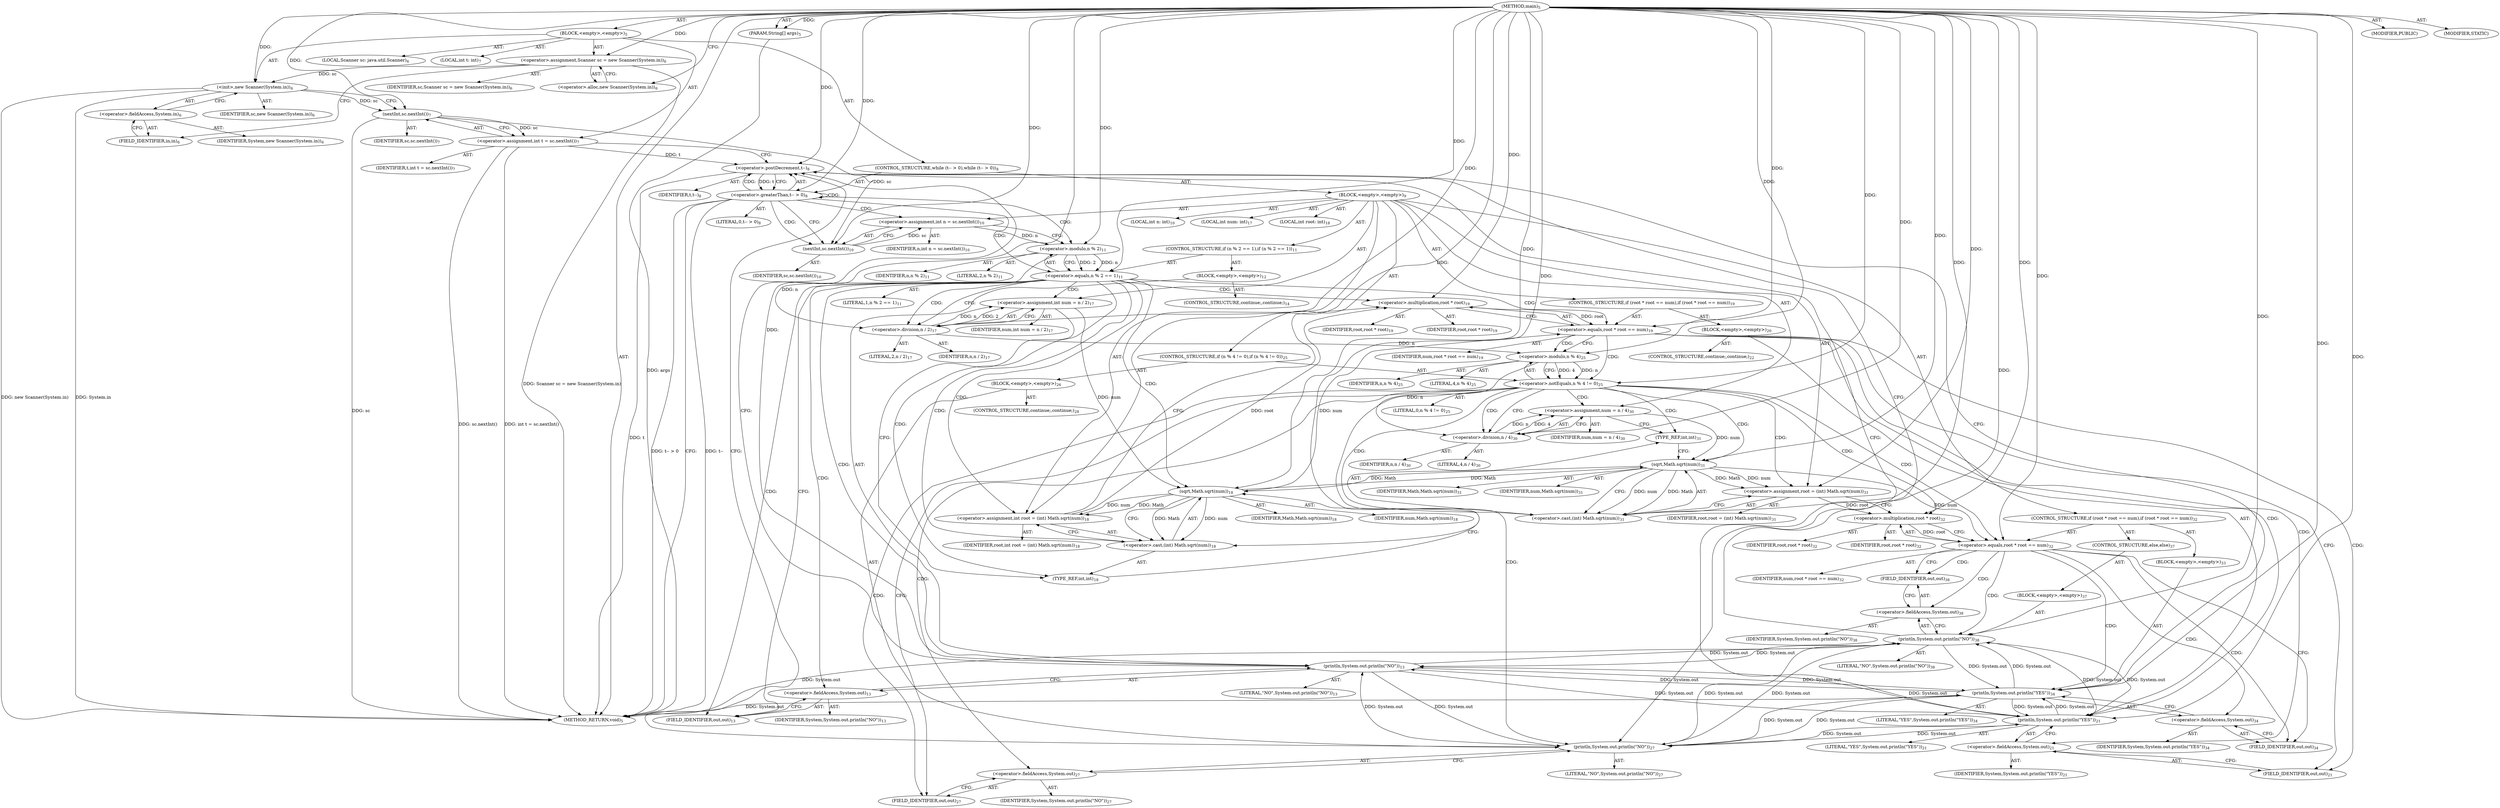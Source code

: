 digraph "main" {  
"19" [label = <(METHOD,main)<SUB>5</SUB>> ]
"20" [label = <(PARAM,String[] args)<SUB>5</SUB>> ]
"21" [label = <(BLOCK,&lt;empty&gt;,&lt;empty&gt;)<SUB>5</SUB>> ]
"4" [label = <(LOCAL,Scanner sc: java.util.Scanner)<SUB>6</SUB>> ]
"22" [label = <(&lt;operator&gt;.assignment,Scanner sc = new Scanner(System.in))<SUB>6</SUB>> ]
"23" [label = <(IDENTIFIER,sc,Scanner sc = new Scanner(System.in))<SUB>6</SUB>> ]
"24" [label = <(&lt;operator&gt;.alloc,new Scanner(System.in))<SUB>6</SUB>> ]
"25" [label = <(&lt;init&gt;,new Scanner(System.in))<SUB>6</SUB>> ]
"3" [label = <(IDENTIFIER,sc,new Scanner(System.in))<SUB>6</SUB>> ]
"26" [label = <(&lt;operator&gt;.fieldAccess,System.in)<SUB>6</SUB>> ]
"27" [label = <(IDENTIFIER,System,new Scanner(System.in))<SUB>6</SUB>> ]
"28" [label = <(FIELD_IDENTIFIER,in,in)<SUB>6</SUB>> ]
"29" [label = <(LOCAL,int t: int)<SUB>7</SUB>> ]
"30" [label = <(&lt;operator&gt;.assignment,int t = sc.nextInt())<SUB>7</SUB>> ]
"31" [label = <(IDENTIFIER,t,int t = sc.nextInt())<SUB>7</SUB>> ]
"32" [label = <(nextInt,sc.nextInt())<SUB>7</SUB>> ]
"33" [label = <(IDENTIFIER,sc,sc.nextInt())<SUB>7</SUB>> ]
"34" [label = <(CONTROL_STRUCTURE,while (t-- &gt; 0),while (t-- &gt; 0))<SUB>8</SUB>> ]
"35" [label = <(&lt;operator&gt;.greaterThan,t-- &gt; 0)<SUB>8</SUB>> ]
"36" [label = <(&lt;operator&gt;.postDecrement,t--)<SUB>8</SUB>> ]
"37" [label = <(IDENTIFIER,t,t--)<SUB>8</SUB>> ]
"38" [label = <(LITERAL,0,t-- &gt; 0)<SUB>8</SUB>> ]
"39" [label = <(BLOCK,&lt;empty&gt;,&lt;empty&gt;)<SUB>9</SUB>> ]
"40" [label = <(LOCAL,int n: int)<SUB>10</SUB>> ]
"41" [label = <(&lt;operator&gt;.assignment,int n = sc.nextInt())<SUB>10</SUB>> ]
"42" [label = <(IDENTIFIER,n,int n = sc.nextInt())<SUB>10</SUB>> ]
"43" [label = <(nextInt,sc.nextInt())<SUB>10</SUB>> ]
"44" [label = <(IDENTIFIER,sc,sc.nextInt())<SUB>10</SUB>> ]
"45" [label = <(CONTROL_STRUCTURE,if (n % 2 == 1),if (n % 2 == 1))<SUB>11</SUB>> ]
"46" [label = <(&lt;operator&gt;.equals,n % 2 == 1)<SUB>11</SUB>> ]
"47" [label = <(&lt;operator&gt;.modulo,n % 2)<SUB>11</SUB>> ]
"48" [label = <(IDENTIFIER,n,n % 2)<SUB>11</SUB>> ]
"49" [label = <(LITERAL,2,n % 2)<SUB>11</SUB>> ]
"50" [label = <(LITERAL,1,n % 2 == 1)<SUB>11</SUB>> ]
"51" [label = <(BLOCK,&lt;empty&gt;,&lt;empty&gt;)<SUB>12</SUB>> ]
"52" [label = <(println,System.out.println(&quot;NO&quot;))<SUB>13</SUB>> ]
"53" [label = <(&lt;operator&gt;.fieldAccess,System.out)<SUB>13</SUB>> ]
"54" [label = <(IDENTIFIER,System,System.out.println(&quot;NO&quot;))<SUB>13</SUB>> ]
"55" [label = <(FIELD_IDENTIFIER,out,out)<SUB>13</SUB>> ]
"56" [label = <(LITERAL,&quot;NO&quot;,System.out.println(&quot;NO&quot;))<SUB>13</SUB>> ]
"57" [label = <(CONTROL_STRUCTURE,continue;,continue;)<SUB>14</SUB>> ]
"58" [label = <(LOCAL,int num: int)<SUB>17</SUB>> ]
"59" [label = <(&lt;operator&gt;.assignment,int num = n / 2)<SUB>17</SUB>> ]
"60" [label = <(IDENTIFIER,num,int num = n / 2)<SUB>17</SUB>> ]
"61" [label = <(&lt;operator&gt;.division,n / 2)<SUB>17</SUB>> ]
"62" [label = <(IDENTIFIER,n,n / 2)<SUB>17</SUB>> ]
"63" [label = <(LITERAL,2,n / 2)<SUB>17</SUB>> ]
"64" [label = <(LOCAL,int root: int)<SUB>18</SUB>> ]
"65" [label = <(&lt;operator&gt;.assignment,int root = (int) Math.sqrt(num))<SUB>18</SUB>> ]
"66" [label = <(IDENTIFIER,root,int root = (int) Math.sqrt(num))<SUB>18</SUB>> ]
"67" [label = <(&lt;operator&gt;.cast,(int) Math.sqrt(num))<SUB>18</SUB>> ]
"68" [label = <(TYPE_REF,int,int)<SUB>18</SUB>> ]
"69" [label = <(sqrt,Math.sqrt(num))<SUB>18</SUB>> ]
"70" [label = <(IDENTIFIER,Math,Math.sqrt(num))<SUB>18</SUB>> ]
"71" [label = <(IDENTIFIER,num,Math.sqrt(num))<SUB>18</SUB>> ]
"72" [label = <(CONTROL_STRUCTURE,if (root * root == num),if (root * root == num))<SUB>19</SUB>> ]
"73" [label = <(&lt;operator&gt;.equals,root * root == num)<SUB>19</SUB>> ]
"74" [label = <(&lt;operator&gt;.multiplication,root * root)<SUB>19</SUB>> ]
"75" [label = <(IDENTIFIER,root,root * root)<SUB>19</SUB>> ]
"76" [label = <(IDENTIFIER,root,root * root)<SUB>19</SUB>> ]
"77" [label = <(IDENTIFIER,num,root * root == num)<SUB>19</SUB>> ]
"78" [label = <(BLOCK,&lt;empty&gt;,&lt;empty&gt;)<SUB>20</SUB>> ]
"79" [label = <(println,System.out.println(&quot;YES&quot;))<SUB>21</SUB>> ]
"80" [label = <(&lt;operator&gt;.fieldAccess,System.out)<SUB>21</SUB>> ]
"81" [label = <(IDENTIFIER,System,System.out.println(&quot;YES&quot;))<SUB>21</SUB>> ]
"82" [label = <(FIELD_IDENTIFIER,out,out)<SUB>21</SUB>> ]
"83" [label = <(LITERAL,&quot;YES&quot;,System.out.println(&quot;YES&quot;))<SUB>21</SUB>> ]
"84" [label = <(CONTROL_STRUCTURE,continue;,continue;)<SUB>22</SUB>> ]
"85" [label = <(CONTROL_STRUCTURE,if (n % 4 != 0),if (n % 4 != 0))<SUB>25</SUB>> ]
"86" [label = <(&lt;operator&gt;.notEquals,n % 4 != 0)<SUB>25</SUB>> ]
"87" [label = <(&lt;operator&gt;.modulo,n % 4)<SUB>25</SUB>> ]
"88" [label = <(IDENTIFIER,n,n % 4)<SUB>25</SUB>> ]
"89" [label = <(LITERAL,4,n % 4)<SUB>25</SUB>> ]
"90" [label = <(LITERAL,0,n % 4 != 0)<SUB>25</SUB>> ]
"91" [label = <(BLOCK,&lt;empty&gt;,&lt;empty&gt;)<SUB>26</SUB>> ]
"92" [label = <(println,System.out.println(&quot;NO&quot;))<SUB>27</SUB>> ]
"93" [label = <(&lt;operator&gt;.fieldAccess,System.out)<SUB>27</SUB>> ]
"94" [label = <(IDENTIFIER,System,System.out.println(&quot;NO&quot;))<SUB>27</SUB>> ]
"95" [label = <(FIELD_IDENTIFIER,out,out)<SUB>27</SUB>> ]
"96" [label = <(LITERAL,&quot;NO&quot;,System.out.println(&quot;NO&quot;))<SUB>27</SUB>> ]
"97" [label = <(CONTROL_STRUCTURE,continue;,continue;)<SUB>28</SUB>> ]
"98" [label = <(&lt;operator&gt;.assignment,num = n / 4)<SUB>30</SUB>> ]
"99" [label = <(IDENTIFIER,num,num = n / 4)<SUB>30</SUB>> ]
"100" [label = <(&lt;operator&gt;.division,n / 4)<SUB>30</SUB>> ]
"101" [label = <(IDENTIFIER,n,n / 4)<SUB>30</SUB>> ]
"102" [label = <(LITERAL,4,n / 4)<SUB>30</SUB>> ]
"103" [label = <(&lt;operator&gt;.assignment,root = (int) Math.sqrt(num))<SUB>31</SUB>> ]
"104" [label = <(IDENTIFIER,root,root = (int) Math.sqrt(num))<SUB>31</SUB>> ]
"105" [label = <(&lt;operator&gt;.cast,(int) Math.sqrt(num))<SUB>31</SUB>> ]
"106" [label = <(TYPE_REF,int,int)<SUB>31</SUB>> ]
"107" [label = <(sqrt,Math.sqrt(num))<SUB>31</SUB>> ]
"108" [label = <(IDENTIFIER,Math,Math.sqrt(num))<SUB>31</SUB>> ]
"109" [label = <(IDENTIFIER,num,Math.sqrt(num))<SUB>31</SUB>> ]
"110" [label = <(CONTROL_STRUCTURE,if (root * root == num),if (root * root == num))<SUB>32</SUB>> ]
"111" [label = <(&lt;operator&gt;.equals,root * root == num)<SUB>32</SUB>> ]
"112" [label = <(&lt;operator&gt;.multiplication,root * root)<SUB>32</SUB>> ]
"113" [label = <(IDENTIFIER,root,root * root)<SUB>32</SUB>> ]
"114" [label = <(IDENTIFIER,root,root * root)<SUB>32</SUB>> ]
"115" [label = <(IDENTIFIER,num,root * root == num)<SUB>32</SUB>> ]
"116" [label = <(BLOCK,&lt;empty&gt;,&lt;empty&gt;)<SUB>33</SUB>> ]
"117" [label = <(println,System.out.println(&quot;YES&quot;))<SUB>34</SUB>> ]
"118" [label = <(&lt;operator&gt;.fieldAccess,System.out)<SUB>34</SUB>> ]
"119" [label = <(IDENTIFIER,System,System.out.println(&quot;YES&quot;))<SUB>34</SUB>> ]
"120" [label = <(FIELD_IDENTIFIER,out,out)<SUB>34</SUB>> ]
"121" [label = <(LITERAL,&quot;YES&quot;,System.out.println(&quot;YES&quot;))<SUB>34</SUB>> ]
"122" [label = <(CONTROL_STRUCTURE,else,else)<SUB>37</SUB>> ]
"123" [label = <(BLOCK,&lt;empty&gt;,&lt;empty&gt;)<SUB>37</SUB>> ]
"124" [label = <(println,System.out.println(&quot;NO&quot;))<SUB>38</SUB>> ]
"125" [label = <(&lt;operator&gt;.fieldAccess,System.out)<SUB>38</SUB>> ]
"126" [label = <(IDENTIFIER,System,System.out.println(&quot;NO&quot;))<SUB>38</SUB>> ]
"127" [label = <(FIELD_IDENTIFIER,out,out)<SUB>38</SUB>> ]
"128" [label = <(LITERAL,&quot;NO&quot;,System.out.println(&quot;NO&quot;))<SUB>38</SUB>> ]
"129" [label = <(MODIFIER,PUBLIC)> ]
"130" [label = <(MODIFIER,STATIC)> ]
"131" [label = <(METHOD_RETURN,void)<SUB>5</SUB>> ]
  "19" -> "20"  [ label = "AST: "] 
  "19" -> "21"  [ label = "AST: "] 
  "19" -> "129"  [ label = "AST: "] 
  "19" -> "130"  [ label = "AST: "] 
  "19" -> "131"  [ label = "AST: "] 
  "21" -> "4"  [ label = "AST: "] 
  "21" -> "22"  [ label = "AST: "] 
  "21" -> "25"  [ label = "AST: "] 
  "21" -> "29"  [ label = "AST: "] 
  "21" -> "30"  [ label = "AST: "] 
  "21" -> "34"  [ label = "AST: "] 
  "22" -> "23"  [ label = "AST: "] 
  "22" -> "24"  [ label = "AST: "] 
  "25" -> "3"  [ label = "AST: "] 
  "25" -> "26"  [ label = "AST: "] 
  "26" -> "27"  [ label = "AST: "] 
  "26" -> "28"  [ label = "AST: "] 
  "30" -> "31"  [ label = "AST: "] 
  "30" -> "32"  [ label = "AST: "] 
  "32" -> "33"  [ label = "AST: "] 
  "34" -> "35"  [ label = "AST: "] 
  "34" -> "39"  [ label = "AST: "] 
  "35" -> "36"  [ label = "AST: "] 
  "35" -> "38"  [ label = "AST: "] 
  "36" -> "37"  [ label = "AST: "] 
  "39" -> "40"  [ label = "AST: "] 
  "39" -> "41"  [ label = "AST: "] 
  "39" -> "45"  [ label = "AST: "] 
  "39" -> "58"  [ label = "AST: "] 
  "39" -> "59"  [ label = "AST: "] 
  "39" -> "64"  [ label = "AST: "] 
  "39" -> "65"  [ label = "AST: "] 
  "39" -> "72"  [ label = "AST: "] 
  "39" -> "85"  [ label = "AST: "] 
  "39" -> "98"  [ label = "AST: "] 
  "39" -> "103"  [ label = "AST: "] 
  "39" -> "110"  [ label = "AST: "] 
  "41" -> "42"  [ label = "AST: "] 
  "41" -> "43"  [ label = "AST: "] 
  "43" -> "44"  [ label = "AST: "] 
  "45" -> "46"  [ label = "AST: "] 
  "45" -> "51"  [ label = "AST: "] 
  "46" -> "47"  [ label = "AST: "] 
  "46" -> "50"  [ label = "AST: "] 
  "47" -> "48"  [ label = "AST: "] 
  "47" -> "49"  [ label = "AST: "] 
  "51" -> "52"  [ label = "AST: "] 
  "51" -> "57"  [ label = "AST: "] 
  "52" -> "53"  [ label = "AST: "] 
  "52" -> "56"  [ label = "AST: "] 
  "53" -> "54"  [ label = "AST: "] 
  "53" -> "55"  [ label = "AST: "] 
  "59" -> "60"  [ label = "AST: "] 
  "59" -> "61"  [ label = "AST: "] 
  "61" -> "62"  [ label = "AST: "] 
  "61" -> "63"  [ label = "AST: "] 
  "65" -> "66"  [ label = "AST: "] 
  "65" -> "67"  [ label = "AST: "] 
  "67" -> "68"  [ label = "AST: "] 
  "67" -> "69"  [ label = "AST: "] 
  "69" -> "70"  [ label = "AST: "] 
  "69" -> "71"  [ label = "AST: "] 
  "72" -> "73"  [ label = "AST: "] 
  "72" -> "78"  [ label = "AST: "] 
  "73" -> "74"  [ label = "AST: "] 
  "73" -> "77"  [ label = "AST: "] 
  "74" -> "75"  [ label = "AST: "] 
  "74" -> "76"  [ label = "AST: "] 
  "78" -> "79"  [ label = "AST: "] 
  "78" -> "84"  [ label = "AST: "] 
  "79" -> "80"  [ label = "AST: "] 
  "79" -> "83"  [ label = "AST: "] 
  "80" -> "81"  [ label = "AST: "] 
  "80" -> "82"  [ label = "AST: "] 
  "85" -> "86"  [ label = "AST: "] 
  "85" -> "91"  [ label = "AST: "] 
  "86" -> "87"  [ label = "AST: "] 
  "86" -> "90"  [ label = "AST: "] 
  "87" -> "88"  [ label = "AST: "] 
  "87" -> "89"  [ label = "AST: "] 
  "91" -> "92"  [ label = "AST: "] 
  "91" -> "97"  [ label = "AST: "] 
  "92" -> "93"  [ label = "AST: "] 
  "92" -> "96"  [ label = "AST: "] 
  "93" -> "94"  [ label = "AST: "] 
  "93" -> "95"  [ label = "AST: "] 
  "98" -> "99"  [ label = "AST: "] 
  "98" -> "100"  [ label = "AST: "] 
  "100" -> "101"  [ label = "AST: "] 
  "100" -> "102"  [ label = "AST: "] 
  "103" -> "104"  [ label = "AST: "] 
  "103" -> "105"  [ label = "AST: "] 
  "105" -> "106"  [ label = "AST: "] 
  "105" -> "107"  [ label = "AST: "] 
  "107" -> "108"  [ label = "AST: "] 
  "107" -> "109"  [ label = "AST: "] 
  "110" -> "111"  [ label = "AST: "] 
  "110" -> "116"  [ label = "AST: "] 
  "110" -> "122"  [ label = "AST: "] 
  "111" -> "112"  [ label = "AST: "] 
  "111" -> "115"  [ label = "AST: "] 
  "112" -> "113"  [ label = "AST: "] 
  "112" -> "114"  [ label = "AST: "] 
  "116" -> "117"  [ label = "AST: "] 
  "117" -> "118"  [ label = "AST: "] 
  "117" -> "121"  [ label = "AST: "] 
  "118" -> "119"  [ label = "AST: "] 
  "118" -> "120"  [ label = "AST: "] 
  "122" -> "123"  [ label = "AST: "] 
  "123" -> "124"  [ label = "AST: "] 
  "124" -> "125"  [ label = "AST: "] 
  "124" -> "128"  [ label = "AST: "] 
  "125" -> "126"  [ label = "AST: "] 
  "125" -> "127"  [ label = "AST: "] 
  "22" -> "28"  [ label = "CFG: "] 
  "25" -> "32"  [ label = "CFG: "] 
  "30" -> "36"  [ label = "CFG: "] 
  "24" -> "22"  [ label = "CFG: "] 
  "26" -> "25"  [ label = "CFG: "] 
  "32" -> "30"  [ label = "CFG: "] 
  "35" -> "131"  [ label = "CFG: "] 
  "35" -> "43"  [ label = "CFG: "] 
  "28" -> "26"  [ label = "CFG: "] 
  "36" -> "35"  [ label = "CFG: "] 
  "41" -> "47"  [ label = "CFG: "] 
  "59" -> "68"  [ label = "CFG: "] 
  "65" -> "74"  [ label = "CFG: "] 
  "98" -> "106"  [ label = "CFG: "] 
  "103" -> "112"  [ label = "CFG: "] 
  "43" -> "41"  [ label = "CFG: "] 
  "46" -> "55"  [ label = "CFG: "] 
  "46" -> "61"  [ label = "CFG: "] 
  "61" -> "59"  [ label = "CFG: "] 
  "67" -> "65"  [ label = "CFG: "] 
  "73" -> "82"  [ label = "CFG: "] 
  "73" -> "87"  [ label = "CFG: "] 
  "86" -> "95"  [ label = "CFG: "] 
  "86" -> "100"  [ label = "CFG: "] 
  "100" -> "98"  [ label = "CFG: "] 
  "105" -> "103"  [ label = "CFG: "] 
  "111" -> "120"  [ label = "CFG: "] 
  "111" -> "127"  [ label = "CFG: "] 
  "47" -> "46"  [ label = "CFG: "] 
  "52" -> "36"  [ label = "CFG: "] 
  "68" -> "69"  [ label = "CFG: "] 
  "69" -> "67"  [ label = "CFG: "] 
  "74" -> "73"  [ label = "CFG: "] 
  "79" -> "36"  [ label = "CFG: "] 
  "87" -> "86"  [ label = "CFG: "] 
  "92" -> "36"  [ label = "CFG: "] 
  "106" -> "107"  [ label = "CFG: "] 
  "107" -> "105"  [ label = "CFG: "] 
  "112" -> "111"  [ label = "CFG: "] 
  "117" -> "36"  [ label = "CFG: "] 
  "53" -> "52"  [ label = "CFG: "] 
  "80" -> "79"  [ label = "CFG: "] 
  "93" -> "92"  [ label = "CFG: "] 
  "118" -> "117"  [ label = "CFG: "] 
  "124" -> "36"  [ label = "CFG: "] 
  "55" -> "53"  [ label = "CFG: "] 
  "82" -> "80"  [ label = "CFG: "] 
  "95" -> "93"  [ label = "CFG: "] 
  "120" -> "118"  [ label = "CFG: "] 
  "125" -> "124"  [ label = "CFG: "] 
  "127" -> "125"  [ label = "CFG: "] 
  "19" -> "24"  [ label = "CFG: "] 
  "20" -> "131"  [ label = "DDG: args"] 
  "22" -> "131"  [ label = "DDG: Scanner sc = new Scanner(System.in)"] 
  "25" -> "131"  [ label = "DDG: System.in"] 
  "25" -> "131"  [ label = "DDG: new Scanner(System.in)"] 
  "32" -> "131"  [ label = "DDG: sc"] 
  "30" -> "131"  [ label = "DDG: sc.nextInt()"] 
  "30" -> "131"  [ label = "DDG: int t = sc.nextInt()"] 
  "36" -> "131"  [ label = "DDG: t"] 
  "35" -> "131"  [ label = "DDG: t--"] 
  "35" -> "131"  [ label = "DDG: t-- &gt; 0"] 
  "124" -> "131"  [ label = "DDG: System.out"] 
  "117" -> "131"  [ label = "DDG: System.out"] 
  "19" -> "20"  [ label = "DDG: "] 
  "19" -> "22"  [ label = "DDG: "] 
  "32" -> "30"  [ label = "DDG: sc"] 
  "22" -> "25"  [ label = "DDG: sc"] 
  "19" -> "25"  [ label = "DDG: "] 
  "25" -> "32"  [ label = "DDG: sc"] 
  "19" -> "32"  [ label = "DDG: "] 
  "36" -> "35"  [ label = "DDG: t"] 
  "19" -> "35"  [ label = "DDG: "] 
  "43" -> "41"  [ label = "DDG: sc"] 
  "61" -> "59"  [ label = "DDG: n"] 
  "61" -> "59"  [ label = "DDG: 2"] 
  "19" -> "65"  [ label = "DDG: "] 
  "69" -> "65"  [ label = "DDG: Math"] 
  "69" -> "65"  [ label = "DDG: num"] 
  "100" -> "98"  [ label = "DDG: n"] 
  "100" -> "98"  [ label = "DDG: 4"] 
  "19" -> "103"  [ label = "DDG: "] 
  "107" -> "103"  [ label = "DDG: Math"] 
  "107" -> "103"  [ label = "DDG: num"] 
  "30" -> "36"  [ label = "DDG: t"] 
  "19" -> "36"  [ label = "DDG: "] 
  "32" -> "43"  [ label = "DDG: sc"] 
  "19" -> "43"  [ label = "DDG: "] 
  "47" -> "46"  [ label = "DDG: n"] 
  "47" -> "46"  [ label = "DDG: 2"] 
  "19" -> "46"  [ label = "DDG: "] 
  "47" -> "61"  [ label = "DDG: n"] 
  "19" -> "61"  [ label = "DDG: "] 
  "19" -> "67"  [ label = "DDG: "] 
  "69" -> "67"  [ label = "DDG: Math"] 
  "69" -> "67"  [ label = "DDG: num"] 
  "74" -> "73"  [ label = "DDG: root"] 
  "69" -> "73"  [ label = "DDG: num"] 
  "19" -> "73"  [ label = "DDG: "] 
  "87" -> "86"  [ label = "DDG: n"] 
  "87" -> "86"  [ label = "DDG: 4"] 
  "19" -> "86"  [ label = "DDG: "] 
  "87" -> "100"  [ label = "DDG: n"] 
  "19" -> "100"  [ label = "DDG: "] 
  "19" -> "105"  [ label = "DDG: "] 
  "107" -> "105"  [ label = "DDG: Math"] 
  "107" -> "105"  [ label = "DDG: num"] 
  "112" -> "111"  [ label = "DDG: root"] 
  "107" -> "111"  [ label = "DDG: num"] 
  "19" -> "111"  [ label = "DDG: "] 
  "41" -> "47"  [ label = "DDG: n"] 
  "19" -> "47"  [ label = "DDG: "] 
  "124" -> "52"  [ label = "DDG: System.out"] 
  "117" -> "52"  [ label = "DDG: System.out"] 
  "92" -> "52"  [ label = "DDG: System.out"] 
  "79" -> "52"  [ label = "DDG: System.out"] 
  "19" -> "52"  [ label = "DDG: "] 
  "107" -> "69"  [ label = "DDG: Math"] 
  "19" -> "69"  [ label = "DDG: "] 
  "59" -> "69"  [ label = "DDG: num"] 
  "65" -> "74"  [ label = "DDG: root"] 
  "19" -> "74"  [ label = "DDG: "] 
  "124" -> "79"  [ label = "DDG: System.out"] 
  "117" -> "79"  [ label = "DDG: System.out"] 
  "92" -> "79"  [ label = "DDG: System.out"] 
  "52" -> "79"  [ label = "DDG: System.out"] 
  "19" -> "79"  [ label = "DDG: "] 
  "61" -> "87"  [ label = "DDG: n"] 
  "19" -> "87"  [ label = "DDG: "] 
  "124" -> "92"  [ label = "DDG: System.out"] 
  "117" -> "92"  [ label = "DDG: System.out"] 
  "79" -> "92"  [ label = "DDG: System.out"] 
  "52" -> "92"  [ label = "DDG: System.out"] 
  "19" -> "92"  [ label = "DDG: "] 
  "69" -> "107"  [ label = "DDG: Math"] 
  "19" -> "107"  [ label = "DDG: "] 
  "98" -> "107"  [ label = "DDG: num"] 
  "103" -> "112"  [ label = "DDG: root"] 
  "19" -> "112"  [ label = "DDG: "] 
  "124" -> "117"  [ label = "DDG: System.out"] 
  "92" -> "117"  [ label = "DDG: System.out"] 
  "79" -> "117"  [ label = "DDG: System.out"] 
  "52" -> "117"  [ label = "DDG: System.out"] 
  "19" -> "117"  [ label = "DDG: "] 
  "117" -> "124"  [ label = "DDG: System.out"] 
  "92" -> "124"  [ label = "DDG: System.out"] 
  "79" -> "124"  [ label = "DDG: System.out"] 
  "52" -> "124"  [ label = "DDG: System.out"] 
  "19" -> "124"  [ label = "DDG: "] 
  "35" -> "47"  [ label = "CDG: "] 
  "35" -> "46"  [ label = "CDG: "] 
  "35" -> "35"  [ label = "CDG: "] 
  "35" -> "43"  [ label = "CDG: "] 
  "35" -> "36"  [ label = "CDG: "] 
  "35" -> "41"  [ label = "CDG: "] 
  "46" -> "68"  [ label = "CDG: "] 
  "46" -> "73"  [ label = "CDG: "] 
  "46" -> "52"  [ label = "CDG: "] 
  "46" -> "69"  [ label = "CDG: "] 
  "46" -> "67"  [ label = "CDG: "] 
  "46" -> "74"  [ label = "CDG: "] 
  "46" -> "65"  [ label = "CDG: "] 
  "46" -> "59"  [ label = "CDG: "] 
  "46" -> "61"  [ label = "CDG: "] 
  "46" -> "53"  [ label = "CDG: "] 
  "46" -> "55"  [ label = "CDG: "] 
  "73" -> "87"  [ label = "CDG: "] 
  "73" -> "82"  [ label = "CDG: "] 
  "73" -> "79"  [ label = "CDG: "] 
  "73" -> "80"  [ label = "CDG: "] 
  "73" -> "86"  [ label = "CDG: "] 
  "86" -> "107"  [ label = "CDG: "] 
  "86" -> "98"  [ label = "CDG: "] 
  "86" -> "103"  [ label = "CDG: "] 
  "86" -> "95"  [ label = "CDG: "] 
  "86" -> "92"  [ label = "CDG: "] 
  "86" -> "106"  [ label = "CDG: "] 
  "86" -> "112"  [ label = "CDG: "] 
  "86" -> "93"  [ label = "CDG: "] 
  "86" -> "105"  [ label = "CDG: "] 
  "86" -> "100"  [ label = "CDG: "] 
  "86" -> "111"  [ label = "CDG: "] 
  "111" -> "120"  [ label = "CDG: "] 
  "111" -> "118"  [ label = "CDG: "] 
  "111" -> "117"  [ label = "CDG: "] 
  "111" -> "127"  [ label = "CDG: "] 
  "111" -> "124"  [ label = "CDG: "] 
  "111" -> "125"  [ label = "CDG: "] 
}
